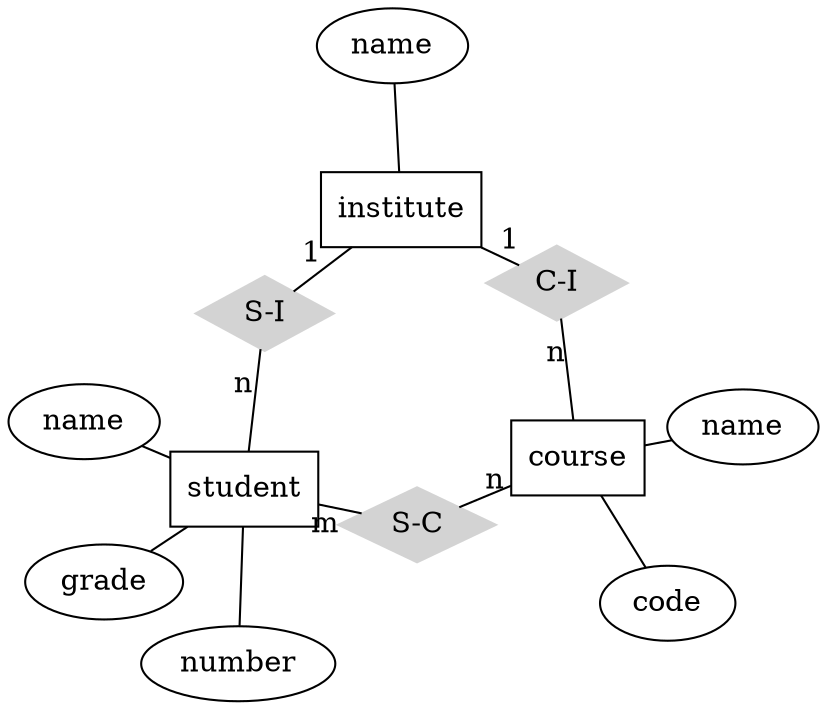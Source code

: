 graph G {
	graph [layout=neato]
	course [shape=box]
	course_name [label=name]
	course_name -- course
	course_code [label=code]
	course_code -- course
	institute [shape=box]
	institute_name [label=name]
	institute_name -- institute
	student [shape=box]
	student_name [label=name]
	student_name -- student
	student_number [label=number]
	student_number -- student
	student_grade [label=grade]
	student_grade -- student
	course_institute [label="C-I" color=lightgrey shape=diamond style=filled]
	course -- course_institute [label=n]
	course_institute -- institute [label=1]
	student_course [label="S-C" color=lightgrey shape=diamond style=filled]
	student -- student_course [label=m]
	student_course -- course [label=n]
	student_institute [label="S-I" color=lightgrey shape=diamond style=filled]
	student -- student_institute [label=n]
	student_institute -- institute [label=1]
}

